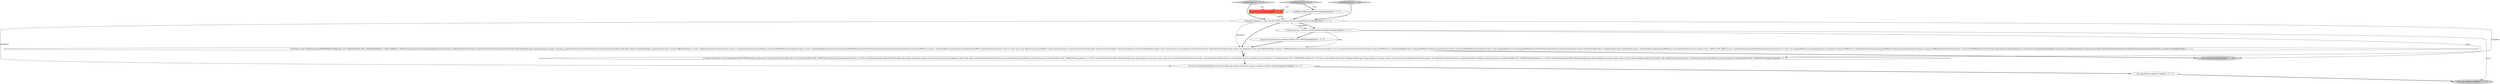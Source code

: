 digraph {
10 [style = filled, label = "this.updateButtons()@@@137@@@['0', '0', '1']", fillcolor = white, shape = ellipse image = "AAA0AAABBB3BBB"];
4 [style = filled, label = "Composite dialogArea = super.edu.fdu.CPPDG.tinypdg.pe.ExpressionInfo@9ad6cparent@@@4@@@['1', '1', '1']", fillcolor = white, shape = ellipse image = "AAA0AAABBB1BBB"];
1 [style = filled, label = "createDialogArea['1', '0', '0']", fillcolor = lightgray, shape = diamond image = "AAA0AAABBB1BBB"];
0 [style = filled, label = "{treeViewer = new TreeViewer(group,SWT.BORDER)GridData gd = new GridData(GridData.FILL_BOTH)gd.heightHint = 300gd.widthHint = 300treeViewer.getControl().setLayoutData(gd)treeViewer.getTree().setHeaderVisible(true)UIUtils.createTreeColumn(treeViewer.getTree(),SWT.LEFT,UIDashboardMessages.dialog_dashboard_manager_treecolumn_name)treeViewer.setContentProvider(new TreeContentProvider(){@Override public Object(( getChildren(Object parentElement){List<? extends DBPNamedObject> result = nullif (parentElement instanceof List) {result = (List)parentElement}if (parentElement instanceof DBPDataSourceProviderDescriptor) {result = DashboardRegistry.getInstance().getDashboards((DBPDataSourceProviderDescriptor)parentElement,false)}if (parentElement instanceof DBPDriver) {result = DashboardRegistry.getInstance().getDashboards((DBPDriver)parentElement,false)}if (result == null) {return new Object((((}result.sort(DBUtils.nameComparator())return result.toArray()}@Override public boolean hasChildren(Object element){if (element instanceof DashboardDescriptor) {return false}return true}})treeViewer.setLabelProvider(new CellLabelProvider(){@Override public void update(ViewerCell cell){DBPNamedObject element = (DBPNamedObject)cell.getElement()if (cell.getColumnIndex() == 0) {cell.setText(element.getName())if (element instanceof DBPDriver) {cell.setImage(DBeaverIcons.getImage(((DBPDriver)element).getIcon()))}if (element instanceof DBPDataSourceProviderDescriptor) {cell.setImage(DBeaverIcons.getImage(((DBPDataSourceProviderDescriptor)element).getIcon()))}if (element instanceof DashboardDescriptor) {DashboardDescriptor dashboardDescriptor = (DashboardDescriptor)elementDBPImage iconif (dashboardDescriptor.isCustom()) {icon = DBIcon.TYPE_OBJECT}{icon = dashboardDescriptor.getDefaultViewType().getIcon()}if (icon != null) {cell.setImage(DBeaverIcons.getImage(icon))}}}{if (element instanceof DBPDriver) {cell.setText(CommonUtils.notEmpty(((DBPDriver)element).getDescription()))}if (element instanceof DBPDataSourceProviderDescriptor) {cell.setText(((DBPDataSourceProviderDescriptor)element).getDescription())}}}})treeViewer.setInput(DashboardRegistry.getInstance().getAllSupportedSources())treeViewer.addDoubleClickListener(null)treeViewer.addSelectionChangedListener(null)UIUtils.asyncExec(null)}@@@7@@@['1', '1', '1']", fillcolor = white, shape = ellipse image = "AAA0AAABBB1BBB"];
6 [style = filled, label = "getShell().setMinimumSize(300,300)@@@3@@@['0', '0', '1']", fillcolor = white, shape = ellipse image = "AAA0AAABBB3BBB"];
9 [style = filled, label = "UIUtils.createInfoLabel(dialogArea,UIDashboardMessages.dialog_dashboard_manager_infolabel_predifined_dashboard)@@@136@@@['0', '0', '1']", fillcolor = white, shape = ellipse image = "AAA0AAABBB3BBB"];
12 [style = filled, label = "{Composite buttonBar = new Composite(group,SWT.TOP)buttonBar.setLayout(new GridLayout(1,false))GridData gd = new GridData(GridData.FILL_VERTICAL)buttonBar.setLayoutData(gd)newButton = UIUtils.createPushButton(buttonBar,UIDashboardMessages.dialog_dashboard_manager_button_new,null,new SelectionAdapter(){@Override public void widgetSelected(SelectionEvent e){createDashboard()}})newButton.setLayoutData(new GridData(GridData.FILL_HORIZONTAL))copyButton = UIUtils.createPushButton(buttonBar,UIDashboardMessages.dialog_dashboard_manager_button_copy,null,new SelectionAdapter(){@Override public void widgetSelected(SelectionEvent e){copyDashboard()}})copyButton.setLayoutData(new GridData(GridData.FILL_HORIZONTAL))editButton = UIUtils.createPushButton(buttonBar,UIDashboardMessages.dialog_dashboard_manager_button_edit,null,new SelectionAdapter(){@Override public void widgetSelected(SelectionEvent e){editDashboard()}})editButton.setLayoutData(new GridData(GridData.FILL_HORIZONTAL))deleteButton = UIUtils.createPushButton(buttonBar,UIDashboardMessages.dialog_dashboard_manager_button_delete,null,new SelectionAdapter(){@Override public void widgetSelected(SelectionEvent e){deleteDashboard()}})deleteButton.setLayoutData(new GridData(GridData.FILL_HORIZONTAL))}@@@102@@@['0', '0', '1']", fillcolor = white, shape = ellipse image = "AAA0AAABBB3BBB"];
7 [style = filled, label = "createDialogArea['0', '0', '1']", fillcolor = lightgray, shape = diamond image = "AAA0AAABBB3BBB"];
8 [style = filled, label = "group.setLayoutData(new GridData(GridData.FILL_BOTH))@@@6@@@['0', '0', '1']", fillcolor = white, shape = ellipse image = "AAA0AAABBB3BBB"];
11 [style = filled, label = "return group@@@138@@@['0', '0', '1']", fillcolor = lightgray, shape = ellipse image = "AAA0AAABBB3BBB"];
13 [style = filled, label = "Composite group = UIUtils.createPlaceholder(dialogArea,2)@@@5@@@['0', '0', '1']", fillcolor = white, shape = ellipse image = "AAA0AAABBB3BBB"];
3 [style = filled, label = "return dialogArea@@@91@@@['1', '1', '0']", fillcolor = lightgray, shape = ellipse image = "AAA0AAABBB1BBB"];
5 [style = filled, label = "createDialogArea['0', '1', '0']", fillcolor = lightgray, shape = diamond image = "AAA0AAABBB2BBB"];
2 [style = filled, label = "Composite parent@@@2@@@['1', '1', '1']", fillcolor = tomato, shape = box image = "AAA0AAABBB1BBB"];
7->2 [style = dotted, label="true"];
13->11 [style = solid, label="group"];
6->4 [style = bold, label=""];
8->0 [style = bold, label=""];
7->6 [style = bold, label=""];
10->11 [style = bold, label=""];
0->3 [style = bold, label=""];
2->4 [style = solid, label="parent"];
5->4 [style = bold, label=""];
4->3 [style = solid, label="dialogArea"];
4->0 [style = solid, label="dialogArea"];
4->13 [style = solid, label="dialogArea"];
12->9 [style = bold, label=""];
0->12 [style = solid, label="gd"];
0->12 [style = bold, label=""];
13->12 [style = solid, label="group"];
1->4 [style = bold, label=""];
13->0 [style = solid, label="group"];
1->2 [style = dotted, label="true"];
4->13 [style = bold, label=""];
4->9 [style = solid, label="dialogArea"];
13->8 [style = bold, label=""];
5->2 [style = dotted, label="true"];
4->0 [style = bold, label=""];
9->10 [style = bold, label=""];
}
